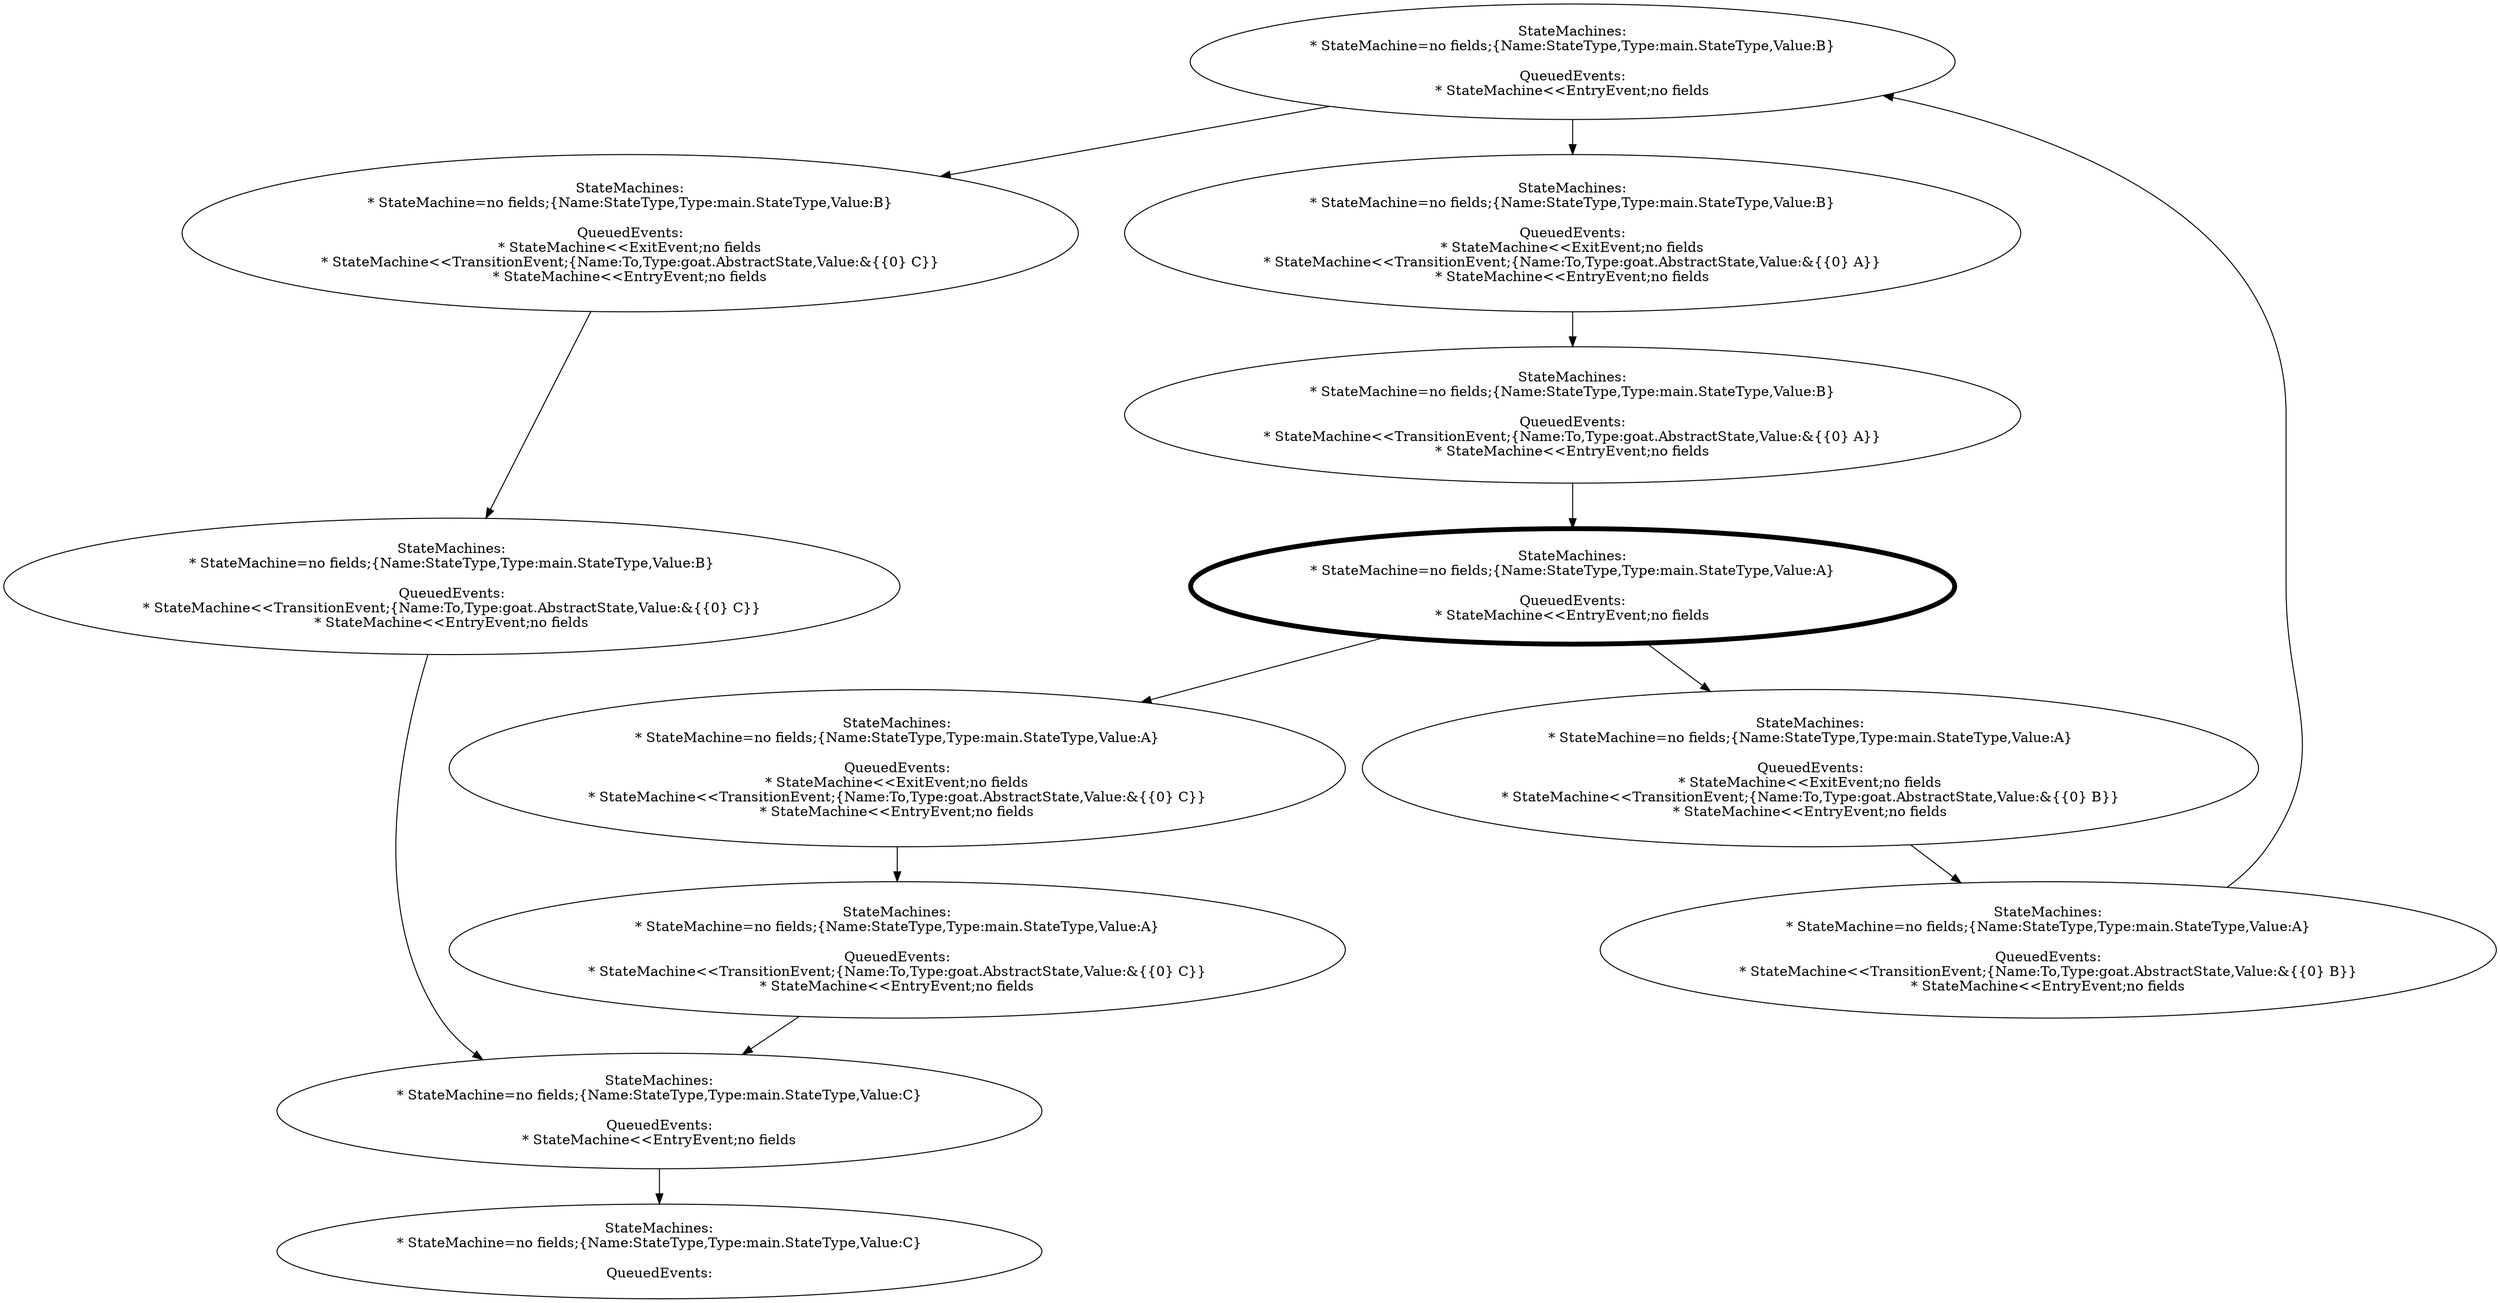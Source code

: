 digraph {
  17964288042359039285 [ label="StateMachines:
* StateMachine=no fields;{Name:StateType,Type:main.StateType,Value:B}

QueuedEvents:
* StateMachine<<EntryEvent;no fields" ];
  6082823301770540954 [ label="StateMachines:
* StateMachine=no fields;{Name:StateType,Type:main.StateType,Value:B}

QueuedEvents:
* StateMachine<<ExitEvent;no fields
* StateMachine<<TransitionEvent;{Name:To,Type:goat.AbstractState,Value:&{{0} C}}
* StateMachine<<EntryEvent;no fields" ];
  7640619707847766127 [ label="StateMachines:
* StateMachine=no fields;{Name:StateType,Type:main.StateType,Value:B}

QueuedEvents:
* StateMachine<<TransitionEvent;{Name:To,Type:goat.AbstractState,Value:&{{0} A}}
* StateMachine<<EntryEvent;no fields" ];
  3108951696325647426 [ label="StateMachines:
* StateMachine=no fields;{Name:StateType,Type:main.StateType,Value:A}

QueuedEvents:
* StateMachine<<ExitEvent;no fields
* StateMachine<<TransitionEvent;{Name:To,Type:goat.AbstractState,Value:&{{0} B}}
* StateMachine<<EntryEvent;no fields" ];
  8391995857098703778 [ label="StateMachines:
* StateMachine=no fields;{Name:StateType,Type:main.StateType,Value:C}

QueuedEvents:
* StateMachine<<EntryEvent;no fields" ];
  7139566126375982976 [ label="StateMachines:
* StateMachine=no fields;{Name:StateType,Type:main.StateType,Value:B}

QueuedEvents:
* StateMachine<<ExitEvent;no fields
* StateMachine<<TransitionEvent;{Name:To,Type:goat.AbstractState,Value:&{{0} A}}
* StateMachine<<EntryEvent;no fields" ];
  6346312002851470401 [ label="StateMachines:
* StateMachine=no fields;{Name:StateType,Type:main.StateType,Value:B}

QueuedEvents:
* StateMachine<<TransitionEvent;{Name:To,Type:goat.AbstractState,Value:&{{0} C}}
* StateMachine<<EntryEvent;no fields" ];
  17512442101710683052 [ label="StateMachines:
* StateMachine=no fields;{Name:StateType,Type:main.StateType,Value:A}

QueuedEvents:
* StateMachine<<EntryEvent;no fields" ];
  17512442101710683052 [ penwidth=5 ];
  3884178862275712841 [ label="StateMachines:
* StateMachine=no fields;{Name:StateType,Type:main.StateType,Value:A}

QueuedEvents:
* StateMachine<<ExitEvent;no fields
* StateMachine<<TransitionEvent;{Name:To,Type:goat.AbstractState,Value:&{{0} C}}
* StateMachine<<EntryEvent;no fields" ];
  12562971346113468414 [ label="StateMachines:
* StateMachine=no fields;{Name:StateType,Type:main.StateType,Value:A}

QueuedEvents:
* StateMachine<<TransitionEvent;{Name:To,Type:goat.AbstractState,Value:&{{0} C}}
* StateMachine<<EntryEvent;no fields" ];
  17194766139364348873 [ label="StateMachines:
* StateMachine=no fields;{Name:StateType,Type:main.StateType,Value:C}

QueuedEvents:" ];
  13338479987040355845 [ label="StateMachines:
* StateMachine=no fields;{Name:StateType,Type:main.StateType,Value:A}

QueuedEvents:
* StateMachine<<TransitionEvent;{Name:To,Type:goat.AbstractState,Value:&{{0} B}}
* StateMachine<<EntryEvent;no fields" ];
  12562971346113468414 -> 8391995857098703778;
  3108951696325647426 -> 13338479987040355845;
  13338479987040355845 -> 17964288042359039285;
  17964288042359039285 -> 6082823301770540954;
  17964288042359039285 -> 7139566126375982976;
  7640619707847766127 -> 17512442101710683052;
  6082823301770540954 -> 6346312002851470401;
  6346312002851470401 -> 8391995857098703778;
  17512442101710683052 -> 3108951696325647426;
  17512442101710683052 -> 3884178862275712841;
  3884178862275712841 -> 12562971346113468414;
  8391995857098703778 -> 17194766139364348873;
  7139566126375982976 -> 7640619707847766127;
}

